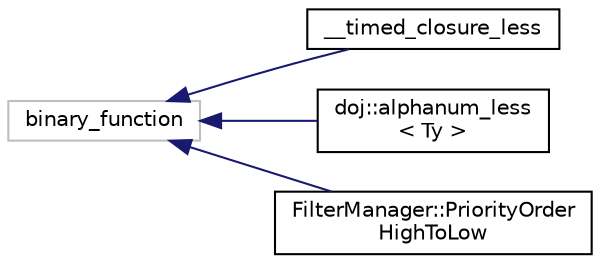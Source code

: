 digraph "Graphical Class Hierarchy"
{
  edge [fontname="Helvetica",fontsize="10",labelfontname="Helvetica",labelfontsize="10"];
  node [fontname="Helvetica",fontsize="10",shape=record];
  rankdir="LR";
  Node1 [label="binary_function",height=0.2,width=0.4,color="grey75", fillcolor="white", style="filled"];
  Node1 -> Node2 [dir="back",color="midnightblue",fontsize="10",style="solid",fontname="Helvetica"];
  Node2 [label="__timed_closure_less",height=0.2,width=0.4,color="black", fillcolor="white", style="filled",URL="$struct____timed__closure__less.xhtml"];
  Node1 -> Node3 [dir="back",color="midnightblue",fontsize="10",style="solid",fontname="Helvetica"];
  Node3 [label="doj::alphanum_less\l\< Ty \>",height=0.2,width=0.4,color="black", fillcolor="white", style="filled",URL="$structdoj_1_1alphanum__less.xhtml"];
  Node1 -> Node4 [dir="back",color="midnightblue",fontsize="10",style="solid",fontname="Helvetica"];
  Node4 [label="FilterManager::PriorityOrder\lHighToLow",height=0.2,width=0.4,color="black", fillcolor="white", style="filled",URL="$struct_filter_manager_1_1_priority_order_high_to_low.xhtml"];
}
